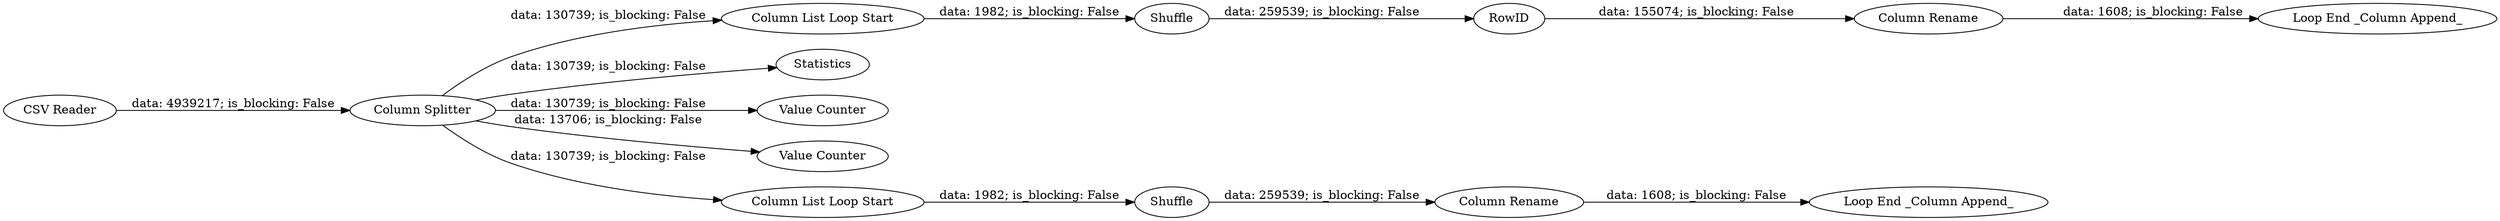 digraph {
	"-4431415608976569612_6" [label="Column List Loop Start"]
	"-4431415608976569612_4" [label=Statistics]
	"-4431415608976569612_5" [label="Value Counter"]
	"-4431415608976569612_2" [label="Column Splitter"]
	"-4431415608976569612_3" [label="Value Counter"]
	"-4431415608976569612_11" [label="Column List Loop Start"]
	"-4431415608976569612_14" [label="Loop End _Column Append_"]
	"-4431415608976569612_9" [label="Column Rename"]
	"-4431415608976569612_12" [label=Shuffle]
	"-4431415608976569612_7" [label="Loop End _Column Append_"]
	"-4431415608976569612_1" [label="CSV Reader"]
	"-4431415608976569612_10" [label=RowID]
	"-4431415608976569612_8" [label=Shuffle]
	"-4431415608976569612_13" [label="Column Rename"]
	"-4431415608976569612_11" -> "-4431415608976569612_12" [label="data: 1982; is_blocking: False"]
	"-4431415608976569612_13" -> "-4431415608976569612_14" [label="data: 1608; is_blocking: False"]
	"-4431415608976569612_10" -> "-4431415608976569612_9" [label="data: 155074; is_blocking: False"]
	"-4431415608976569612_2" -> "-4431415608976569612_11" [label="data: 130739; is_blocking: False"]
	"-4431415608976569612_2" -> "-4431415608976569612_5" [label="data: 130739; is_blocking: False"]
	"-4431415608976569612_2" -> "-4431415608976569612_4" [label="data: 130739; is_blocking: False"]
	"-4431415608976569612_2" -> "-4431415608976569612_6" [label="data: 130739; is_blocking: False"]
	"-4431415608976569612_1" -> "-4431415608976569612_2" [label="data: 4939217; is_blocking: False"]
	"-4431415608976569612_12" -> "-4431415608976569612_13" [label="data: 259539; is_blocking: False"]
	"-4431415608976569612_6" -> "-4431415608976569612_8" [label="data: 1982; is_blocking: False"]
	"-4431415608976569612_2" -> "-4431415608976569612_3" [label="data: 13706; is_blocking: False"]
	"-4431415608976569612_9" -> "-4431415608976569612_7" [label="data: 1608; is_blocking: False"]
	"-4431415608976569612_8" -> "-4431415608976569612_10" [label="data: 259539; is_blocking: False"]
	rankdir=LR
}
